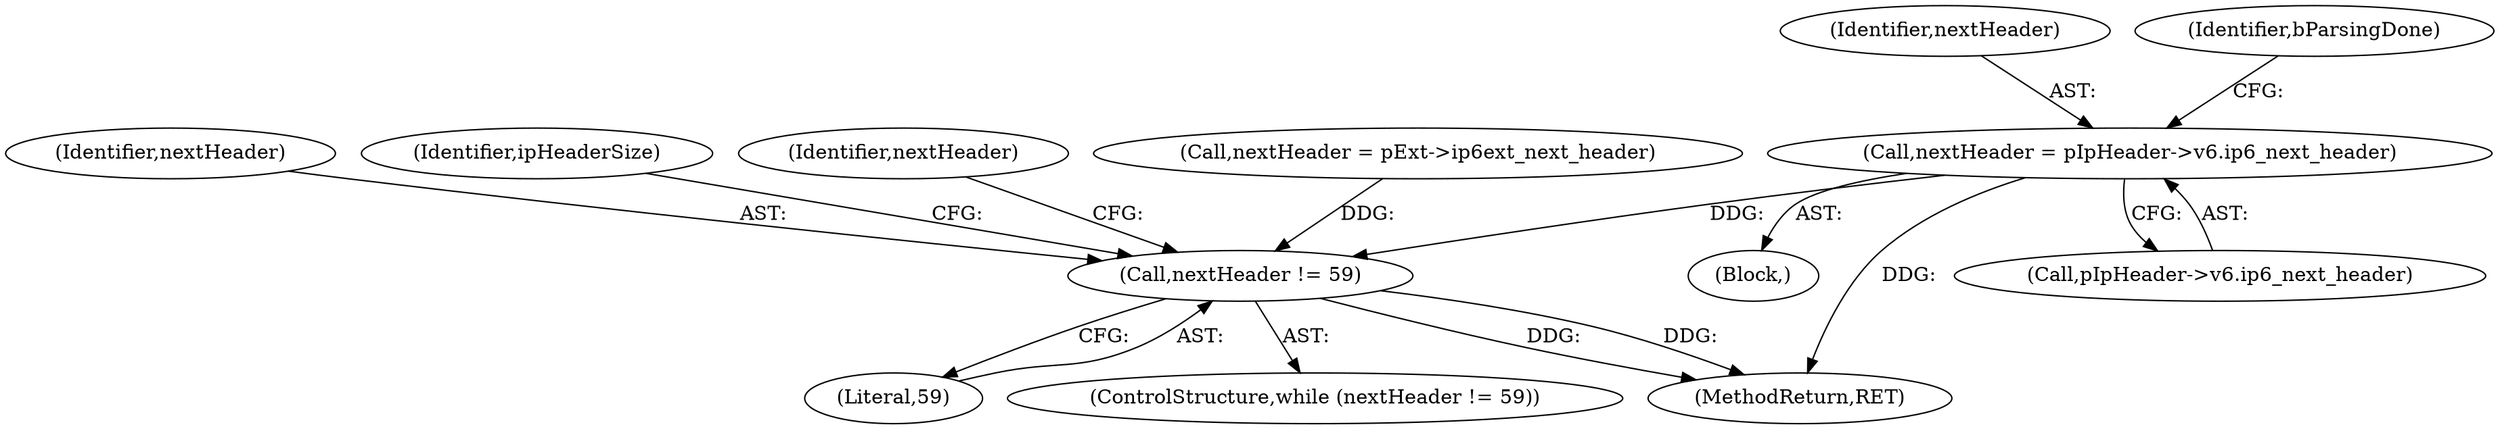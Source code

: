 digraph "0_kvm-guest-drivers-windows_fbfa4d1083ea84c5429992ca3e996d7d4fbc8238_3@pointer" {
"1000261" [label="(Call,nextHeader = pIpHeader->v6.ip6_next_header)"];
"1000300" [label="(Call,nextHeader != 59)"];
"1000541" [label="(MethodReturn,RET)"];
"1000262" [label="(Identifier,nextHeader)"];
"1000261" [label="(Call,nextHeader = pIpHeader->v6.ip6_next_header)"];
"1000301" [label="(Identifier,nextHeader)"];
"1000447" [label="(Identifier,ipHeaderSize)"];
"1000263" [label="(Call,pIpHeader->v6.ip6_next_header)"];
"1000306" [label="(Identifier,nextHeader)"];
"1000397" [label="(Call,nextHeader = pExt->ip6ext_next_header)"];
"1000270" [label="(Identifier,bParsingDone)"];
"1000259" [label="(Block,)"];
"1000302" [label="(Literal,59)"];
"1000300" [label="(Call,nextHeader != 59)"];
"1000299" [label="(ControlStructure,while (nextHeader != 59))"];
"1000261" -> "1000259"  [label="AST: "];
"1000261" -> "1000263"  [label="CFG: "];
"1000262" -> "1000261"  [label="AST: "];
"1000263" -> "1000261"  [label="AST: "];
"1000270" -> "1000261"  [label="CFG: "];
"1000261" -> "1000541"  [label="DDG: "];
"1000261" -> "1000300"  [label="DDG: "];
"1000300" -> "1000299"  [label="AST: "];
"1000300" -> "1000302"  [label="CFG: "];
"1000301" -> "1000300"  [label="AST: "];
"1000302" -> "1000300"  [label="AST: "];
"1000306" -> "1000300"  [label="CFG: "];
"1000447" -> "1000300"  [label="CFG: "];
"1000300" -> "1000541"  [label="DDG: "];
"1000300" -> "1000541"  [label="DDG: "];
"1000397" -> "1000300"  [label="DDG: "];
}
